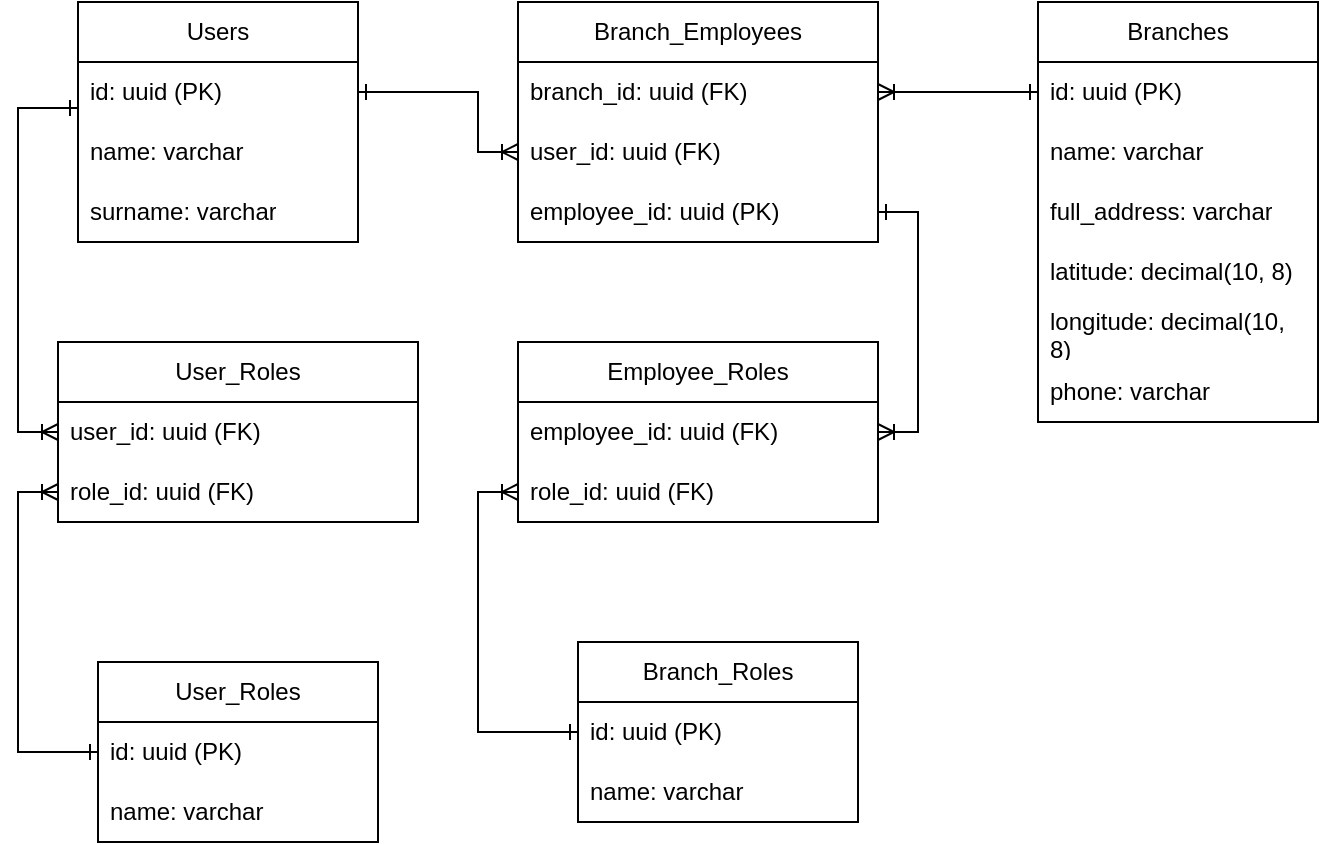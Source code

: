 <mxfile version="24.5.2" type="device">
  <diagram id="xSSvJxVWx86kJvYZ6WDX" name="Page-1">
    <mxGraphModel dx="1426" dy="785" grid="1" gridSize="10" guides="1" tooltips="1" connect="1" arrows="1" fold="1" page="1" pageScale="1" pageWidth="850" pageHeight="1100" math="0" shadow="0">
      <root>
        <mxCell id="0" />
        <mxCell id="1" parent="0" />
        <mxCell id="J8INZ0Q_w4lMq91EMFfI-25" style="edgeStyle=orthogonalEdgeStyle;rounded=0;orthogonalLoop=1;jettySize=auto;html=1;entryX=0;entryY=0.5;entryDx=0;entryDy=0;fontFamily=Verdana;fontSize=12;" parent="1" edge="1">
          <mxGeometry relative="1" as="geometry">
            <mxPoint x="280" y="300" as="sourcePoint" />
          </mxGeometry>
        </mxCell>
        <mxCell id="J8INZ0Q_w4lMq91EMFfI-26" style="edgeStyle=orthogonalEdgeStyle;rounded=0;orthogonalLoop=1;jettySize=auto;html=1;entryX=0;entryY=0.5;entryDx=0;entryDy=0;fontFamily=Verdana;fontSize=12;" parent="1" edge="1">
          <mxGeometry relative="1" as="geometry">
            <mxPoint x="480" y="300" as="sourcePoint" />
          </mxGeometry>
        </mxCell>
        <mxCell id="yMYxfjvKXZ0NBIB8sd8u-2" value="Users" style="swimlane;fontStyle=0;childLayout=stackLayout;horizontal=1;startSize=30;horizontalStack=0;resizeParent=1;resizeParentMax=0;resizeLast=0;collapsible=1;marginBottom=0;whiteSpace=wrap;html=1;" parent="1" vertex="1">
          <mxGeometry x="80" y="200" width="140" height="120" as="geometry" />
        </mxCell>
        <mxCell id="yMYxfjvKXZ0NBIB8sd8u-3" value="id: uuid (PK&lt;span style=&quot;background-color: initial;&quot;&gt;)&lt;/span&gt;" style="text;strokeColor=none;fillColor=none;align=left;verticalAlign=middle;spacingLeft=4;spacingRight=4;overflow=hidden;points=[[0,0.5],[1,0.5]];portConstraint=eastwest;rotatable=0;whiteSpace=wrap;html=1;" parent="yMYxfjvKXZ0NBIB8sd8u-2" vertex="1">
          <mxGeometry y="30" width="140" height="30" as="geometry" />
        </mxCell>
        <mxCell id="yMYxfjvKXZ0NBIB8sd8u-4" value="name: varchar" style="text;strokeColor=none;fillColor=none;align=left;verticalAlign=middle;spacingLeft=4;spacingRight=4;overflow=hidden;points=[[0,0.5],[1,0.5]];portConstraint=eastwest;rotatable=0;whiteSpace=wrap;html=1;" parent="yMYxfjvKXZ0NBIB8sd8u-2" vertex="1">
          <mxGeometry y="60" width="140" height="30" as="geometry" />
        </mxCell>
        <mxCell id="yMYxfjvKXZ0NBIB8sd8u-5" value="surname: varchar" style="text;strokeColor=none;fillColor=none;align=left;verticalAlign=middle;spacingLeft=4;spacingRight=4;overflow=hidden;points=[[0,0.5],[1,0.5]];portConstraint=eastwest;rotatable=0;whiteSpace=wrap;html=1;" parent="yMYxfjvKXZ0NBIB8sd8u-2" vertex="1">
          <mxGeometry y="90" width="140" height="30" as="geometry" />
        </mxCell>
        <mxCell id="yMYxfjvKXZ0NBIB8sd8u-16" value="Branches" style="swimlane;fontStyle=0;childLayout=stackLayout;horizontal=1;startSize=30;horizontalStack=0;resizeParent=1;resizeParentMax=0;resizeLast=0;collapsible=1;marginBottom=0;whiteSpace=wrap;html=1;" parent="1" vertex="1">
          <mxGeometry x="560" y="200" width="140" height="210" as="geometry" />
        </mxCell>
        <mxCell id="yMYxfjvKXZ0NBIB8sd8u-18" value="id: uuid (PK&lt;span style=&quot;background-color: initial;&quot;&gt;)&lt;/span&gt;" style="text;strokeColor=none;fillColor=none;align=left;verticalAlign=middle;spacingLeft=4;spacingRight=4;overflow=hidden;points=[[0,0.5],[1,0.5]];portConstraint=eastwest;rotatable=0;whiteSpace=wrap;html=1;" parent="yMYxfjvKXZ0NBIB8sd8u-16" vertex="1">
          <mxGeometry y="30" width="140" height="30" as="geometry" />
        </mxCell>
        <mxCell id="yMYxfjvKXZ0NBIB8sd8u-20" value="name: varchar" style="text;strokeColor=none;fillColor=none;align=left;verticalAlign=middle;spacingLeft=4;spacingRight=4;overflow=hidden;points=[[0,0.5],[1,0.5]];portConstraint=eastwest;rotatable=0;whiteSpace=wrap;html=1;" parent="yMYxfjvKXZ0NBIB8sd8u-16" vertex="1">
          <mxGeometry y="60" width="140" height="30" as="geometry" />
        </mxCell>
        <mxCell id="yMYxfjvKXZ0NBIB8sd8u-22" value="full_address: varchar" style="text;strokeColor=none;fillColor=none;align=left;verticalAlign=middle;spacingLeft=4;spacingRight=4;overflow=hidden;points=[[0,0.5],[1,0.5]];portConstraint=eastwest;rotatable=0;whiteSpace=wrap;html=1;" parent="yMYxfjvKXZ0NBIB8sd8u-16" vertex="1">
          <mxGeometry y="90" width="140" height="30" as="geometry" />
        </mxCell>
        <mxCell id="yMYxfjvKXZ0NBIB8sd8u-23" value="latitude: decimal(10, 8)" style="text;strokeColor=none;fillColor=none;align=left;verticalAlign=middle;spacingLeft=4;spacingRight=4;overflow=hidden;points=[[0,0.5],[1,0.5]];portConstraint=eastwest;rotatable=0;whiteSpace=wrap;html=1;" parent="yMYxfjvKXZ0NBIB8sd8u-16" vertex="1">
          <mxGeometry y="120" width="140" height="30" as="geometry" />
        </mxCell>
        <mxCell id="yMYxfjvKXZ0NBIB8sd8u-24" value="longitude: decimal(10, 8)" style="text;strokeColor=none;fillColor=none;align=left;verticalAlign=middle;spacingLeft=4;spacingRight=4;overflow=hidden;points=[[0,0.5],[1,0.5]];portConstraint=eastwest;rotatable=0;whiteSpace=wrap;html=1;" parent="yMYxfjvKXZ0NBIB8sd8u-16" vertex="1">
          <mxGeometry y="150" width="140" height="30" as="geometry" />
        </mxCell>
        <mxCell id="yMYxfjvKXZ0NBIB8sd8u-26" value="phone: varchar" style="text;strokeColor=none;fillColor=none;align=left;verticalAlign=middle;spacingLeft=4;spacingRight=4;overflow=hidden;points=[[0,0.5],[1,0.5]];portConstraint=eastwest;rotatable=0;whiteSpace=wrap;html=1;" parent="yMYxfjvKXZ0NBIB8sd8u-16" vertex="1">
          <mxGeometry y="180" width="140" height="30" as="geometry" />
        </mxCell>
        <mxCell id="yMYxfjvKXZ0NBIB8sd8u-37" value="Branch_Employees" style="swimlane;fontStyle=0;childLayout=stackLayout;horizontal=1;startSize=30;horizontalStack=0;resizeParent=1;resizeParentMax=0;resizeLast=0;collapsible=1;marginBottom=0;whiteSpace=wrap;html=1;" parent="1" vertex="1">
          <mxGeometry x="300" y="200" width="180" height="120" as="geometry" />
        </mxCell>
        <mxCell id="yMYxfjvKXZ0NBIB8sd8u-39" value="branch_id: uuid (FK)" style="text;strokeColor=none;fillColor=none;align=left;verticalAlign=middle;spacingLeft=4;spacingRight=4;overflow=hidden;points=[[0,0.5],[1,0.5]];portConstraint=eastwest;rotatable=0;whiteSpace=wrap;html=1;" parent="yMYxfjvKXZ0NBIB8sd8u-37" vertex="1">
          <mxGeometry y="30" width="180" height="30" as="geometry" />
        </mxCell>
        <mxCell id="yMYxfjvKXZ0NBIB8sd8u-38" value="user_id: uuid (FK)" style="text;strokeColor=none;fillColor=none;align=left;verticalAlign=middle;spacingLeft=4;spacingRight=4;overflow=hidden;points=[[0,0.5],[1,0.5]];portConstraint=eastwest;rotatable=0;whiteSpace=wrap;html=1;" parent="yMYxfjvKXZ0NBIB8sd8u-37" vertex="1">
          <mxGeometry y="60" width="180" height="30" as="geometry" />
        </mxCell>
        <mxCell id="O62dhH1McYj9sEHYGfw2-3" value="employee_id: uuid (PK&lt;span style=&quot;background-color: initial;&quot;&gt;)&lt;/span&gt;" style="text;strokeColor=none;fillColor=none;align=left;verticalAlign=middle;spacingLeft=4;spacingRight=4;overflow=hidden;points=[[0,0.5],[1,0.5]];portConstraint=eastwest;rotatable=0;whiteSpace=wrap;html=1;" parent="yMYxfjvKXZ0NBIB8sd8u-37" vertex="1">
          <mxGeometry y="90" width="180" height="30" as="geometry" />
        </mxCell>
        <mxCell id="yMYxfjvKXZ0NBIB8sd8u-40" style="edgeStyle=orthogonalEdgeStyle;rounded=0;orthogonalLoop=1;jettySize=auto;html=1;entryX=1;entryY=0.5;entryDx=0;entryDy=0;endArrow=ERone;endFill=0;startArrow=ERoneToMany;startFill=0;exitX=0;exitY=0.5;exitDx=0;exitDy=0;" parent="1" source="yMYxfjvKXZ0NBIB8sd8u-38" target="yMYxfjvKXZ0NBIB8sd8u-3" edge="1">
          <mxGeometry relative="1" as="geometry">
            <mxPoint x="280" y="245" as="sourcePoint" />
            <Array as="points">
              <mxPoint x="280" y="275" />
              <mxPoint x="280" y="245" />
            </Array>
          </mxGeometry>
        </mxCell>
        <mxCell id="yMYxfjvKXZ0NBIB8sd8u-41" style="edgeStyle=orthogonalEdgeStyle;rounded=0;orthogonalLoop=1;jettySize=auto;html=1;endArrow=ERone;endFill=0;startArrow=ERoneToMany;startFill=0;entryX=0;entryY=0.5;entryDx=0;entryDy=0;exitX=1;exitY=0.5;exitDx=0;exitDy=0;" parent="1" source="yMYxfjvKXZ0NBIB8sd8u-39" target="yMYxfjvKXZ0NBIB8sd8u-18" edge="1">
          <mxGeometry relative="1" as="geometry">
            <mxPoint x="520" y="280" as="sourcePoint" />
            <mxPoint x="490" y="405" as="targetPoint" />
          </mxGeometry>
        </mxCell>
        <mxCell id="yMYxfjvKXZ0NBIB8sd8u-45" value="Employee_Roles" style="swimlane;fontStyle=0;childLayout=stackLayout;horizontal=1;startSize=30;horizontalStack=0;resizeParent=1;resizeParentMax=0;resizeLast=0;collapsible=1;marginBottom=0;whiteSpace=wrap;html=1;" parent="1" vertex="1">
          <mxGeometry x="300" y="370" width="180" height="90" as="geometry" />
        </mxCell>
        <mxCell id="yMYxfjvKXZ0NBIB8sd8u-46" value="employee_id: uuid (FK)" style="text;strokeColor=none;fillColor=none;align=left;verticalAlign=middle;spacingLeft=4;spacingRight=4;overflow=hidden;points=[[0,0.5],[1,0.5]];portConstraint=eastwest;rotatable=0;whiteSpace=wrap;html=1;" parent="yMYxfjvKXZ0NBIB8sd8u-45" vertex="1">
          <mxGeometry y="30" width="180" height="30" as="geometry" />
        </mxCell>
        <mxCell id="yMYxfjvKXZ0NBIB8sd8u-48" value="role_id: uuid (FK)" style="text;strokeColor=none;fillColor=none;align=left;verticalAlign=middle;spacingLeft=4;spacingRight=4;overflow=hidden;points=[[0,0.5],[1,0.5]];portConstraint=eastwest;rotatable=0;whiteSpace=wrap;html=1;" parent="yMYxfjvKXZ0NBIB8sd8u-45" vertex="1">
          <mxGeometry y="60" width="180" height="30" as="geometry" />
        </mxCell>
        <mxCell id="yMYxfjvKXZ0NBIB8sd8u-50" style="edgeStyle=orthogonalEdgeStyle;rounded=0;orthogonalLoop=1;jettySize=auto;html=1;entryX=1;entryY=0.5;entryDx=0;entryDy=0;endArrow=ERoneToMany;endFill=0;startArrow=ERone;startFill=0;exitX=1;exitY=0.5;exitDx=0;exitDy=0;" parent="1" source="O62dhH1McYj9sEHYGfw2-3" target="yMYxfjvKXZ0NBIB8sd8u-46" edge="1">
          <mxGeometry relative="1" as="geometry">
            <mxPoint x="500" y="240" as="sourcePoint" />
            <Array as="points">
              <mxPoint x="500" y="305" />
              <mxPoint x="500" y="415" />
            </Array>
          </mxGeometry>
        </mxCell>
        <mxCell id="yMYxfjvKXZ0NBIB8sd8u-51" value="Branch_Roles" style="swimlane;fontStyle=0;childLayout=stackLayout;horizontal=1;startSize=30;horizontalStack=0;resizeParent=1;resizeParentMax=0;resizeLast=0;collapsible=1;marginBottom=0;whiteSpace=wrap;html=1;" parent="1" vertex="1">
          <mxGeometry x="330" y="520" width="140" height="90" as="geometry" />
        </mxCell>
        <mxCell id="yMYxfjvKXZ0NBIB8sd8u-53" value="id: uuid (PK&lt;span style=&quot;background-color: initial;&quot;&gt;)&lt;/span&gt;" style="text;strokeColor=none;fillColor=none;align=left;verticalAlign=middle;spacingLeft=4;spacingRight=4;overflow=hidden;points=[[0,0.5],[1,0.5]];portConstraint=eastwest;rotatable=0;whiteSpace=wrap;html=1;" parent="yMYxfjvKXZ0NBIB8sd8u-51" vertex="1">
          <mxGeometry y="30" width="140" height="30" as="geometry" />
        </mxCell>
        <mxCell id="yMYxfjvKXZ0NBIB8sd8u-52" value="name: varchar" style="text;strokeColor=none;fillColor=none;align=left;verticalAlign=middle;spacingLeft=4;spacingRight=4;overflow=hidden;points=[[0,0.5],[1,0.5]];portConstraint=eastwest;rotatable=0;whiteSpace=wrap;html=1;" parent="yMYxfjvKXZ0NBIB8sd8u-51" vertex="1">
          <mxGeometry y="60" width="140" height="30" as="geometry" />
        </mxCell>
        <mxCell id="yMYxfjvKXZ0NBIB8sd8u-54" style="edgeStyle=orthogonalEdgeStyle;rounded=0;orthogonalLoop=1;jettySize=auto;html=1;entryX=0;entryY=0.5;entryDx=0;entryDy=0;endArrow=ERoneToMany;endFill=0;startArrow=ERone;startFill=0;" parent="1" source="yMYxfjvKXZ0NBIB8sd8u-53" target="yMYxfjvKXZ0NBIB8sd8u-48" edge="1">
          <mxGeometry relative="1" as="geometry">
            <Array as="points">
              <mxPoint x="280" y="565" />
              <mxPoint x="280" y="445" />
            </Array>
          </mxGeometry>
        </mxCell>
        <mxCell id="9LgEwxjyy0F7tcbGAtlE-8" value="User_Roles" style="swimlane;fontStyle=0;childLayout=stackLayout;horizontal=1;startSize=30;horizontalStack=0;resizeParent=1;resizeParentMax=0;resizeLast=0;collapsible=1;marginBottom=0;whiteSpace=wrap;html=1;" vertex="1" parent="1">
          <mxGeometry x="90" y="530" width="140" height="90" as="geometry" />
        </mxCell>
        <mxCell id="9LgEwxjyy0F7tcbGAtlE-9" value="id: uuid (PK&lt;span style=&quot;background-color: initial;&quot;&gt;)&lt;/span&gt;" style="text;strokeColor=none;fillColor=none;align=left;verticalAlign=middle;spacingLeft=4;spacingRight=4;overflow=hidden;points=[[0,0.5],[1,0.5]];portConstraint=eastwest;rotatable=0;whiteSpace=wrap;html=1;" vertex="1" parent="9LgEwxjyy0F7tcbGAtlE-8">
          <mxGeometry y="30" width="140" height="30" as="geometry" />
        </mxCell>
        <mxCell id="9LgEwxjyy0F7tcbGAtlE-10" value="name: varchar" style="text;strokeColor=none;fillColor=none;align=left;verticalAlign=middle;spacingLeft=4;spacingRight=4;overflow=hidden;points=[[0,0.5],[1,0.5]];portConstraint=eastwest;rotatable=0;whiteSpace=wrap;html=1;" vertex="1" parent="9LgEwxjyy0F7tcbGAtlE-8">
          <mxGeometry y="60" width="140" height="30" as="geometry" />
        </mxCell>
        <mxCell id="9LgEwxjyy0F7tcbGAtlE-11" value="User_Roles" style="swimlane;fontStyle=0;childLayout=stackLayout;horizontal=1;startSize=30;horizontalStack=0;resizeParent=1;resizeParentMax=0;resizeLast=0;collapsible=1;marginBottom=0;whiteSpace=wrap;html=1;" vertex="1" parent="1">
          <mxGeometry x="70" y="370" width="180" height="90" as="geometry" />
        </mxCell>
        <mxCell id="9LgEwxjyy0F7tcbGAtlE-12" value="user_id: uuid (FK)" style="text;strokeColor=none;fillColor=none;align=left;verticalAlign=middle;spacingLeft=4;spacingRight=4;overflow=hidden;points=[[0,0.5],[1,0.5]];portConstraint=eastwest;rotatable=0;whiteSpace=wrap;html=1;" vertex="1" parent="9LgEwxjyy0F7tcbGAtlE-11">
          <mxGeometry y="30" width="180" height="30" as="geometry" />
        </mxCell>
        <mxCell id="9LgEwxjyy0F7tcbGAtlE-13" value="role_id: uuid (FK)" style="text;strokeColor=none;fillColor=none;align=left;verticalAlign=middle;spacingLeft=4;spacingRight=4;overflow=hidden;points=[[0,0.5],[1,0.5]];portConstraint=eastwest;rotatable=0;whiteSpace=wrap;html=1;" vertex="1" parent="9LgEwxjyy0F7tcbGAtlE-11">
          <mxGeometry y="60" width="180" height="30" as="geometry" />
        </mxCell>
        <mxCell id="9LgEwxjyy0F7tcbGAtlE-15" style="edgeStyle=orthogonalEdgeStyle;rounded=0;orthogonalLoop=1;jettySize=auto;html=1;entryX=0;entryY=0.767;entryDx=0;entryDy=0;entryPerimeter=0;endArrow=ERone;endFill=0;startArrow=ERoneToMany;startFill=0;" edge="1" parent="1" source="9LgEwxjyy0F7tcbGAtlE-12" target="yMYxfjvKXZ0NBIB8sd8u-3">
          <mxGeometry relative="1" as="geometry" />
        </mxCell>
        <mxCell id="9LgEwxjyy0F7tcbGAtlE-16" style="edgeStyle=orthogonalEdgeStyle;rounded=0;orthogonalLoop=1;jettySize=auto;html=1;entryX=0;entryY=0.5;entryDx=0;entryDy=0;endArrow=ERone;endFill=0;startArrow=ERoneToMany;startFill=0;" edge="1" parent="1" source="9LgEwxjyy0F7tcbGAtlE-13" target="9LgEwxjyy0F7tcbGAtlE-9">
          <mxGeometry relative="1" as="geometry" />
        </mxCell>
      </root>
    </mxGraphModel>
  </diagram>
</mxfile>
